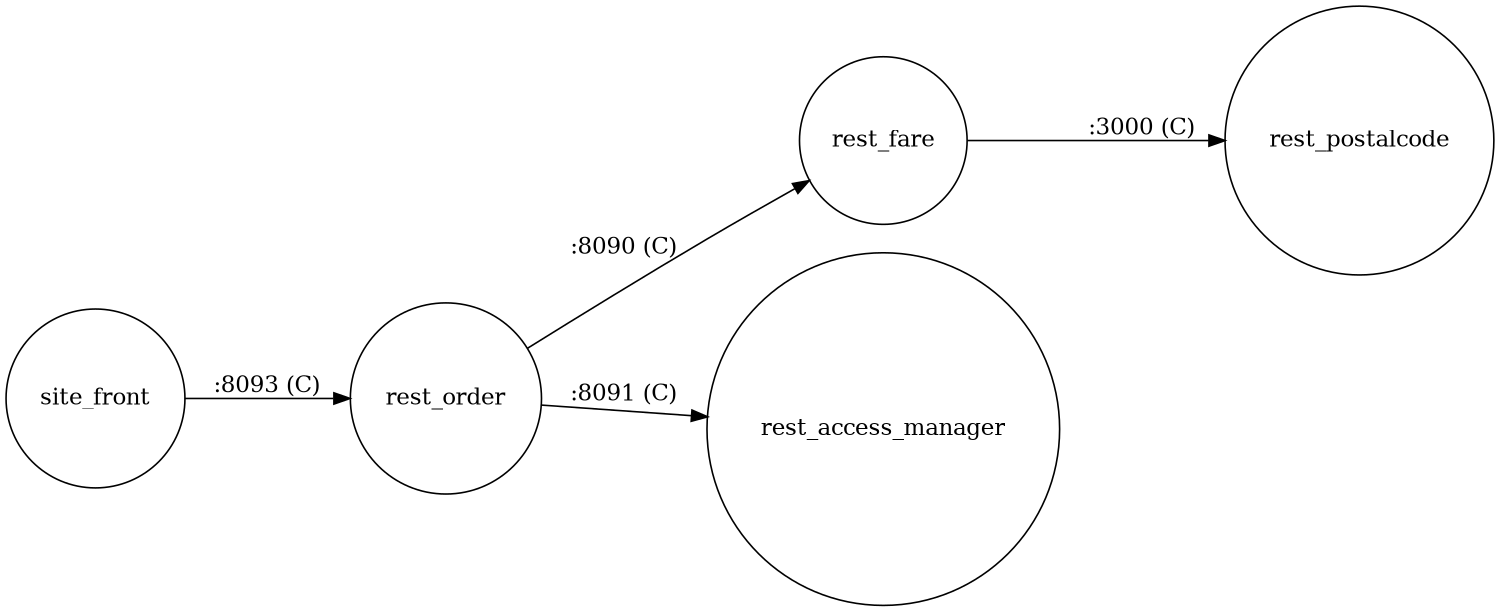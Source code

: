 digraph mcpd_architecture {
       rankdir=LR;
       size="10,5"
       node [shape = circle];

       site_front -> rest_order [ label = ":8093 (C)" ]
       rest_order -> rest_fare [ label = ":8090 (C)" ]
       rest_order -> rest_access_manager [ label = ":8091 (C)" ]
       rest_fare -> rest_postalcode [ label = ":3000 (C)" ]

}
